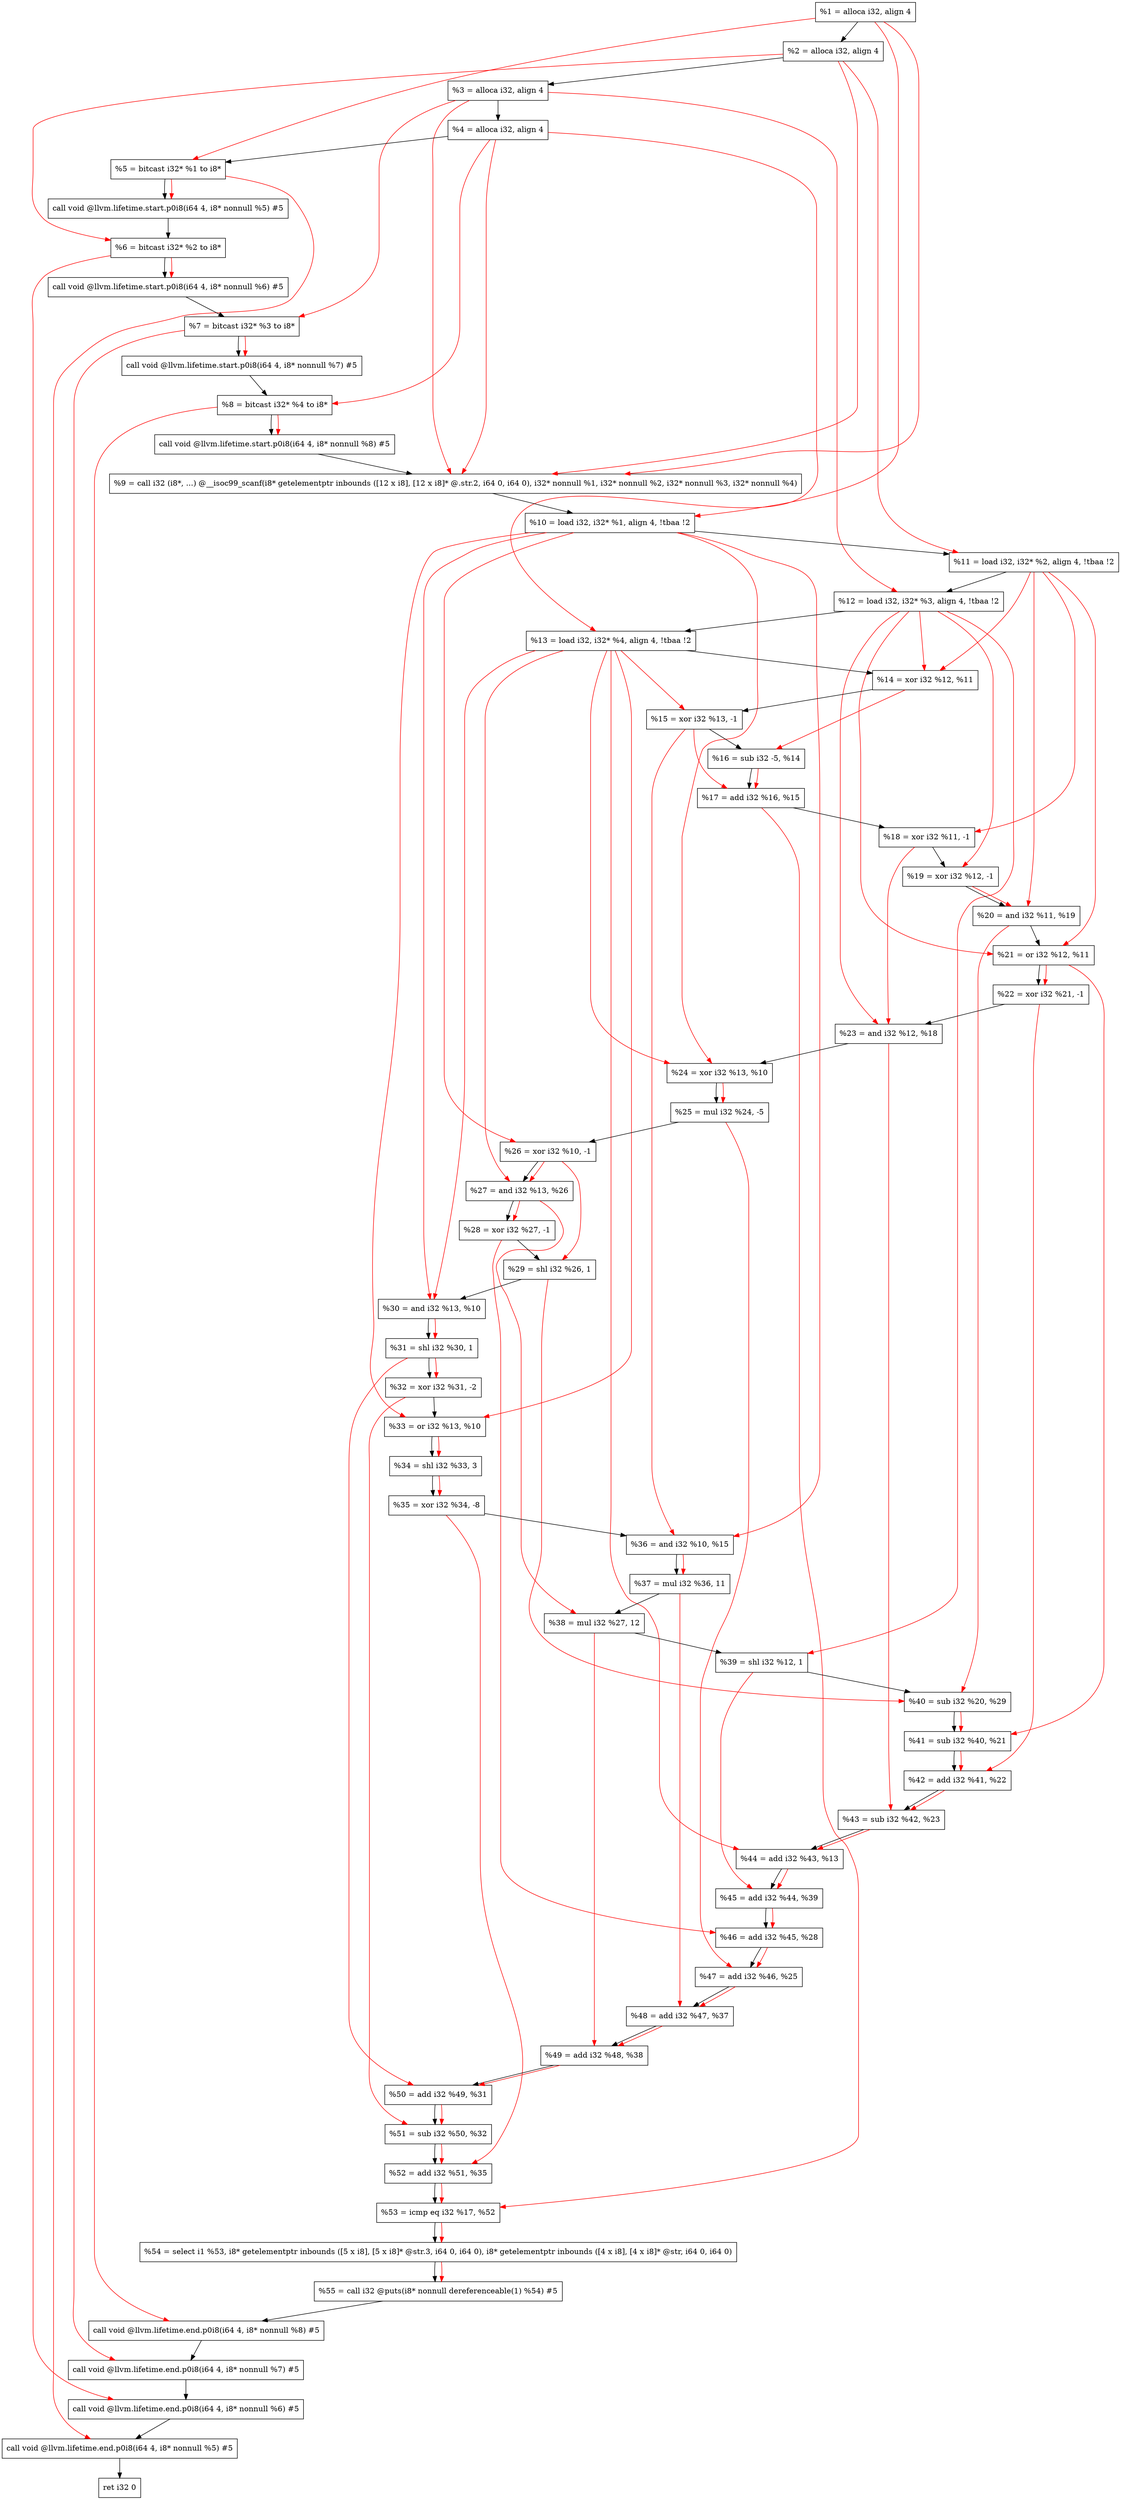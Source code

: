 digraph "DFG for'main' function" {
	Node0x1874c48[shape=record, label="  %1 = alloca i32, align 4"];
	Node0x1874cc8[shape=record, label="  %2 = alloca i32, align 4"];
	Node0x1874d58[shape=record, label="  %3 = alloca i32, align 4"];
	Node0x1874db8[shape=record, label="  %4 = alloca i32, align 4"];
	Node0x1874e68[shape=record, label="  %5 = bitcast i32* %1 to i8*"];
	Node0x1875298[shape=record, label="  call void @llvm.lifetime.start.p0i8(i64 4, i8* nonnull %5) #5"];
	Node0x1875378[shape=record, label="  %6 = bitcast i32* %2 to i8*"];
	Node0x1875478[shape=record, label="  call void @llvm.lifetime.start.p0i8(i64 4, i8* nonnull %6) #5"];
	Node0x1875538[shape=record, label="  %7 = bitcast i32* %3 to i8*"];
	Node0x18755e8[shape=record, label="  call void @llvm.lifetime.start.p0i8(i64 4, i8* nonnull %7) #5"];
	Node0x18756a8[shape=record, label="  %8 = bitcast i32* %4 to i8*"];
	Node0x1875758[shape=record, label="  call void @llvm.lifetime.start.p0i8(i64 4, i8* nonnull %8) #5"];
	Node0x186fb40[shape=record, label="  %9 = call i32 (i8*, ...) @__isoc99_scanf(i8* getelementptr inbounds ([12 x i8], [12 x i8]* @.str.2, i64 0, i64 0), i32* nonnull %1, i32* nonnull %2, i32* nonnull %3, i32* nonnull %4)"];
	Node0x1875958[shape=record, label="  %10 = load i32, i32* %1, align 4, !tbaa !2"];
	Node0x18768c8[shape=record, label="  %11 = load i32, i32* %2, align 4, !tbaa !2"];
	Node0x1876f38[shape=record, label="  %12 = load i32, i32* %3, align 4, !tbaa !2"];
	Node0x1876f98[shape=record, label="  %13 = load i32, i32* %4, align 4, !tbaa !2"];
	Node0x1877010[shape=record, label="  %14 = xor i32 %12, %11"];
	Node0x1877080[shape=record, label="  %15 = xor i32 %13, -1"];
	Node0x18770f0[shape=record, label="  %16 = sub i32 -5, %14"];
	Node0x1877160[shape=record, label="  %17 = add i32 %16, %15"];
	Node0x18771d0[shape=record, label="  %18 = xor i32 %11, -1"];
	Node0x1877240[shape=record, label="  %19 = xor i32 %12, -1"];
	Node0x18772b0[shape=record, label="  %20 = and i32 %11, %19"];
	Node0x1877320[shape=record, label="  %21 = or i32 %12, %11"];
	Node0x1877390[shape=record, label="  %22 = xor i32 %21, -1"];
	Node0x1877400[shape=record, label="  %23 = and i32 %12, %18"];
	Node0x1877470[shape=record, label="  %24 = xor i32 %13, %10"];
	Node0x18774e0[shape=record, label="  %25 = mul i32 %24, -5"];
	Node0x1877550[shape=record, label="  %26 = xor i32 %10, -1"];
	Node0x18775c0[shape=record, label="  %27 = and i32 %13, %26"];
	Node0x1877630[shape=record, label="  %28 = xor i32 %27, -1"];
	Node0x18776a0[shape=record, label="  %29 = shl i32 %26, 1"];
	Node0x1877710[shape=record, label="  %30 = and i32 %13, %10"];
	Node0x1877780[shape=record, label="  %31 = shl i32 %30, 1"];
	Node0x18777f0[shape=record, label="  %32 = xor i32 %31, -2"];
	Node0x1877860[shape=record, label="  %33 = or i32 %13, %10"];
	Node0x18778d0[shape=record, label="  %34 = shl i32 %33, 3"];
	Node0x1877940[shape=record, label="  %35 = xor i32 %34, -8"];
	Node0x18779b0[shape=record, label="  %36 = and i32 %10, %15"];
	Node0x1877a20[shape=record, label="  %37 = mul i32 %36, 11"];
	Node0x1877a90[shape=record, label="  %38 = mul i32 %27, 12"];
	Node0x1877b00[shape=record, label="  %39 = shl i32 %12, 1"];
	Node0x1877b70[shape=record, label="  %40 = sub i32 %20, %29"];
	Node0x1877be0[shape=record, label="  %41 = sub i32 %40, %21"];
	Node0x1877c50[shape=record, label="  %42 = add i32 %41, %22"];
	Node0x1877cc0[shape=record, label="  %43 = sub i32 %42, %23"];
	Node0x1877d30[shape=record, label="  %44 = add i32 %43, %13"];
	Node0x1877da0[shape=record, label="  %45 = add i32 %44, %39"];
	Node0x1877e10[shape=record, label="  %46 = add i32 %45, %28"];
	Node0x1877e80[shape=record, label="  %47 = add i32 %46, %25"];
	Node0x1877ef0[shape=record, label="  %48 = add i32 %47, %37"];
	Node0x1877f60[shape=record, label="  %49 = add i32 %48, %38"];
	Node0x1877fd0[shape=record, label="  %50 = add i32 %49, %31"];
	Node0x1878040[shape=record, label="  %51 = sub i32 %50, %32"];
	Node0x18780b0[shape=record, label="  %52 = add i32 %51, %35"];
	Node0x1878120[shape=record, label="  %53 = icmp eq i32 %17, %52"];
	Node0x18148b8[shape=record, label="  %54 = select i1 %53, i8* getelementptr inbounds ([5 x i8], [5 x i8]* @str.3, i64 0, i64 0), i8* getelementptr inbounds ([4 x i8], [4 x i8]* @str, i64 0, i64 0)"];
	Node0x18781b0[shape=record, label="  %55 = call i32 @puts(i8* nonnull dereferenceable(1) %54) #5"];
	Node0x1878458[shape=record, label="  call void @llvm.lifetime.end.p0i8(i64 4, i8* nonnull %8) #5"];
	Node0x18785b8[shape=record, label="  call void @llvm.lifetime.end.p0i8(i64 4, i8* nonnull %7) #5"];
	Node0x18786c8[shape=record, label="  call void @llvm.lifetime.end.p0i8(i64 4, i8* nonnull %6) #5"];
	Node0x18787d8[shape=record, label="  call void @llvm.lifetime.end.p0i8(i64 4, i8* nonnull %5) #5"];
	Node0x1878898[shape=record, label="  ret i32 0"];
	Node0x1874c48 -> Node0x1874cc8;
	Node0x1874cc8 -> Node0x1874d58;
	Node0x1874d58 -> Node0x1874db8;
	Node0x1874db8 -> Node0x1874e68;
	Node0x1874e68 -> Node0x1875298;
	Node0x1875298 -> Node0x1875378;
	Node0x1875378 -> Node0x1875478;
	Node0x1875478 -> Node0x1875538;
	Node0x1875538 -> Node0x18755e8;
	Node0x18755e8 -> Node0x18756a8;
	Node0x18756a8 -> Node0x1875758;
	Node0x1875758 -> Node0x186fb40;
	Node0x186fb40 -> Node0x1875958;
	Node0x1875958 -> Node0x18768c8;
	Node0x18768c8 -> Node0x1876f38;
	Node0x1876f38 -> Node0x1876f98;
	Node0x1876f98 -> Node0x1877010;
	Node0x1877010 -> Node0x1877080;
	Node0x1877080 -> Node0x18770f0;
	Node0x18770f0 -> Node0x1877160;
	Node0x1877160 -> Node0x18771d0;
	Node0x18771d0 -> Node0x1877240;
	Node0x1877240 -> Node0x18772b0;
	Node0x18772b0 -> Node0x1877320;
	Node0x1877320 -> Node0x1877390;
	Node0x1877390 -> Node0x1877400;
	Node0x1877400 -> Node0x1877470;
	Node0x1877470 -> Node0x18774e0;
	Node0x18774e0 -> Node0x1877550;
	Node0x1877550 -> Node0x18775c0;
	Node0x18775c0 -> Node0x1877630;
	Node0x1877630 -> Node0x18776a0;
	Node0x18776a0 -> Node0x1877710;
	Node0x1877710 -> Node0x1877780;
	Node0x1877780 -> Node0x18777f0;
	Node0x18777f0 -> Node0x1877860;
	Node0x1877860 -> Node0x18778d0;
	Node0x18778d0 -> Node0x1877940;
	Node0x1877940 -> Node0x18779b0;
	Node0x18779b0 -> Node0x1877a20;
	Node0x1877a20 -> Node0x1877a90;
	Node0x1877a90 -> Node0x1877b00;
	Node0x1877b00 -> Node0x1877b70;
	Node0x1877b70 -> Node0x1877be0;
	Node0x1877be0 -> Node0x1877c50;
	Node0x1877c50 -> Node0x1877cc0;
	Node0x1877cc0 -> Node0x1877d30;
	Node0x1877d30 -> Node0x1877da0;
	Node0x1877da0 -> Node0x1877e10;
	Node0x1877e10 -> Node0x1877e80;
	Node0x1877e80 -> Node0x1877ef0;
	Node0x1877ef0 -> Node0x1877f60;
	Node0x1877f60 -> Node0x1877fd0;
	Node0x1877fd0 -> Node0x1878040;
	Node0x1878040 -> Node0x18780b0;
	Node0x18780b0 -> Node0x1878120;
	Node0x1878120 -> Node0x18148b8;
	Node0x18148b8 -> Node0x18781b0;
	Node0x18781b0 -> Node0x1878458;
	Node0x1878458 -> Node0x18785b8;
	Node0x18785b8 -> Node0x18786c8;
	Node0x18786c8 -> Node0x18787d8;
	Node0x18787d8 -> Node0x1878898;
edge [color=red]
	Node0x1874c48 -> Node0x1874e68;
	Node0x1874e68 -> Node0x1875298;
	Node0x1874cc8 -> Node0x1875378;
	Node0x1875378 -> Node0x1875478;
	Node0x1874d58 -> Node0x1875538;
	Node0x1875538 -> Node0x18755e8;
	Node0x1874db8 -> Node0x18756a8;
	Node0x18756a8 -> Node0x1875758;
	Node0x1874c48 -> Node0x186fb40;
	Node0x1874cc8 -> Node0x186fb40;
	Node0x1874d58 -> Node0x186fb40;
	Node0x1874db8 -> Node0x186fb40;
	Node0x1874c48 -> Node0x1875958;
	Node0x1874cc8 -> Node0x18768c8;
	Node0x1874d58 -> Node0x1876f38;
	Node0x1874db8 -> Node0x1876f98;
	Node0x1876f38 -> Node0x1877010;
	Node0x18768c8 -> Node0x1877010;
	Node0x1876f98 -> Node0x1877080;
	Node0x1877010 -> Node0x18770f0;
	Node0x18770f0 -> Node0x1877160;
	Node0x1877080 -> Node0x1877160;
	Node0x18768c8 -> Node0x18771d0;
	Node0x1876f38 -> Node0x1877240;
	Node0x18768c8 -> Node0x18772b0;
	Node0x1877240 -> Node0x18772b0;
	Node0x1876f38 -> Node0x1877320;
	Node0x18768c8 -> Node0x1877320;
	Node0x1877320 -> Node0x1877390;
	Node0x1876f38 -> Node0x1877400;
	Node0x18771d0 -> Node0x1877400;
	Node0x1876f98 -> Node0x1877470;
	Node0x1875958 -> Node0x1877470;
	Node0x1877470 -> Node0x18774e0;
	Node0x1875958 -> Node0x1877550;
	Node0x1876f98 -> Node0x18775c0;
	Node0x1877550 -> Node0x18775c0;
	Node0x18775c0 -> Node0x1877630;
	Node0x1877550 -> Node0x18776a0;
	Node0x1876f98 -> Node0x1877710;
	Node0x1875958 -> Node0x1877710;
	Node0x1877710 -> Node0x1877780;
	Node0x1877780 -> Node0x18777f0;
	Node0x1876f98 -> Node0x1877860;
	Node0x1875958 -> Node0x1877860;
	Node0x1877860 -> Node0x18778d0;
	Node0x18778d0 -> Node0x1877940;
	Node0x1875958 -> Node0x18779b0;
	Node0x1877080 -> Node0x18779b0;
	Node0x18779b0 -> Node0x1877a20;
	Node0x18775c0 -> Node0x1877a90;
	Node0x1876f38 -> Node0x1877b00;
	Node0x18772b0 -> Node0x1877b70;
	Node0x18776a0 -> Node0x1877b70;
	Node0x1877b70 -> Node0x1877be0;
	Node0x1877320 -> Node0x1877be0;
	Node0x1877be0 -> Node0x1877c50;
	Node0x1877390 -> Node0x1877c50;
	Node0x1877c50 -> Node0x1877cc0;
	Node0x1877400 -> Node0x1877cc0;
	Node0x1877cc0 -> Node0x1877d30;
	Node0x1876f98 -> Node0x1877d30;
	Node0x1877d30 -> Node0x1877da0;
	Node0x1877b00 -> Node0x1877da0;
	Node0x1877da0 -> Node0x1877e10;
	Node0x1877630 -> Node0x1877e10;
	Node0x1877e10 -> Node0x1877e80;
	Node0x18774e0 -> Node0x1877e80;
	Node0x1877e80 -> Node0x1877ef0;
	Node0x1877a20 -> Node0x1877ef0;
	Node0x1877ef0 -> Node0x1877f60;
	Node0x1877a90 -> Node0x1877f60;
	Node0x1877f60 -> Node0x1877fd0;
	Node0x1877780 -> Node0x1877fd0;
	Node0x1877fd0 -> Node0x1878040;
	Node0x18777f0 -> Node0x1878040;
	Node0x1878040 -> Node0x18780b0;
	Node0x1877940 -> Node0x18780b0;
	Node0x1877160 -> Node0x1878120;
	Node0x18780b0 -> Node0x1878120;
	Node0x1878120 -> Node0x18148b8;
	Node0x18148b8 -> Node0x18781b0;
	Node0x18756a8 -> Node0x1878458;
	Node0x1875538 -> Node0x18785b8;
	Node0x1875378 -> Node0x18786c8;
	Node0x1874e68 -> Node0x18787d8;
}
